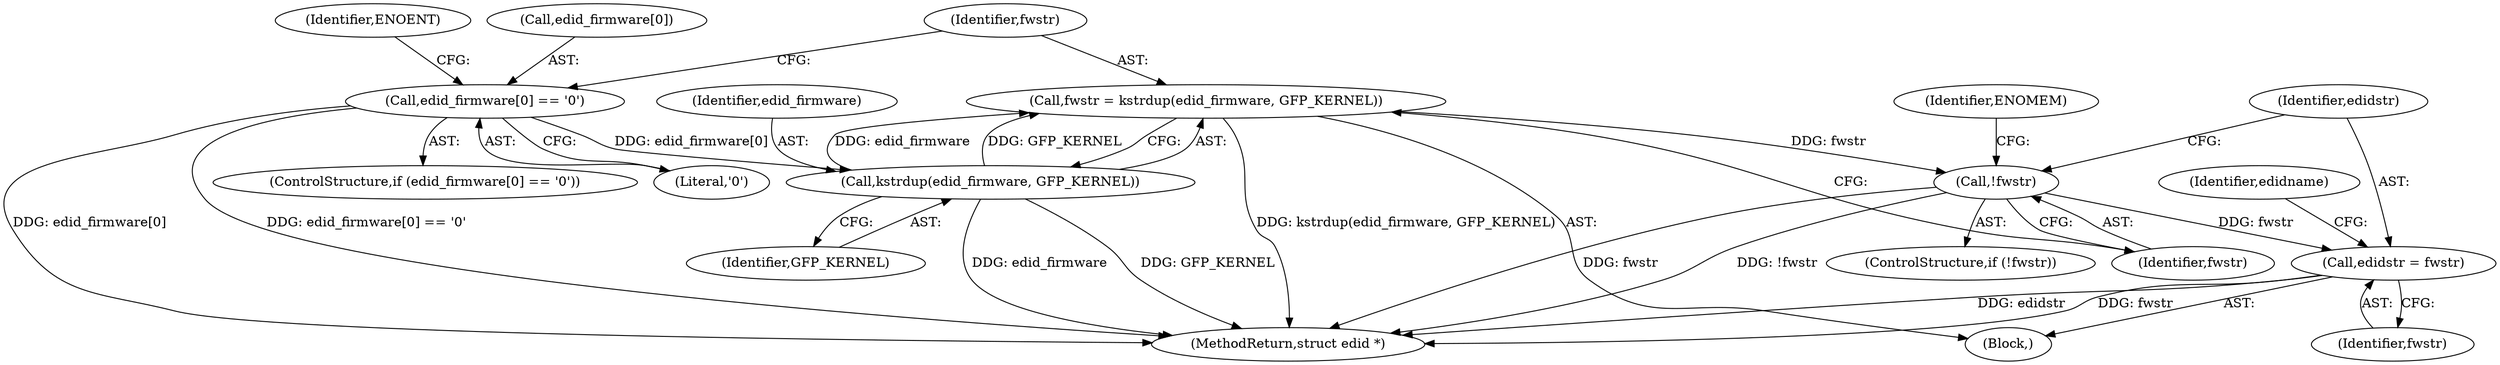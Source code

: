 digraph "0_drm_9f1f1a2dab38d4ce87a13565cf4dc1b73bef3a5f@API" {
"1000131" [label="(Call,fwstr = kstrdup(edid_firmware, GFP_KERNEL))"];
"1000133" [label="(Call,kstrdup(edid_firmware, GFP_KERNEL))"];
"1000122" [label="(Call,edid_firmware[0] == '\0')"];
"1000137" [label="(Call,!fwstr)"];
"1000143" [label="(Call,edidstr = fwstr)"];
"1000131" [label="(Call,fwstr = kstrdup(edid_firmware, GFP_KERNEL))"];
"1000133" [label="(Call,kstrdup(edid_firmware, GFP_KERNEL))"];
"1000104" [label="(Block,)"];
"1000132" [label="(Identifier,fwstr)"];
"1000135" [label="(Identifier,GFP_KERNEL)"];
"1000138" [label="(Identifier,fwstr)"];
"1000176" [label="(MethodReturn,struct edid *)"];
"1000145" [label="(Identifier,fwstr)"];
"1000130" [label="(Identifier,ENOENT)"];
"1000148" [label="(Identifier,edidname)"];
"1000143" [label="(Call,edidstr = fwstr)"];
"1000121" [label="(ControlStructure,if (edid_firmware[0] == '\0'))"];
"1000123" [label="(Call,edid_firmware[0])"];
"1000122" [label="(Call,edid_firmware[0] == '\0')"];
"1000134" [label="(Identifier,edid_firmware)"];
"1000137" [label="(Call,!fwstr)"];
"1000136" [label="(ControlStructure,if (!fwstr))"];
"1000144" [label="(Identifier,edidstr)"];
"1000126" [label="(Literal,'\0')"];
"1000142" [label="(Identifier,ENOMEM)"];
"1000131" -> "1000104"  [label="AST: "];
"1000131" -> "1000133"  [label="CFG: "];
"1000132" -> "1000131"  [label="AST: "];
"1000133" -> "1000131"  [label="AST: "];
"1000138" -> "1000131"  [label="CFG: "];
"1000131" -> "1000176"  [label="DDG: kstrdup(edid_firmware, GFP_KERNEL)"];
"1000133" -> "1000131"  [label="DDG: edid_firmware"];
"1000133" -> "1000131"  [label="DDG: GFP_KERNEL"];
"1000131" -> "1000137"  [label="DDG: fwstr"];
"1000133" -> "1000135"  [label="CFG: "];
"1000134" -> "1000133"  [label="AST: "];
"1000135" -> "1000133"  [label="AST: "];
"1000133" -> "1000176"  [label="DDG: edid_firmware"];
"1000133" -> "1000176"  [label="DDG: GFP_KERNEL"];
"1000122" -> "1000133"  [label="DDG: edid_firmware[0]"];
"1000122" -> "1000121"  [label="AST: "];
"1000122" -> "1000126"  [label="CFG: "];
"1000123" -> "1000122"  [label="AST: "];
"1000126" -> "1000122"  [label="AST: "];
"1000130" -> "1000122"  [label="CFG: "];
"1000132" -> "1000122"  [label="CFG: "];
"1000122" -> "1000176"  [label="DDG: edid_firmware[0]"];
"1000122" -> "1000176"  [label="DDG: edid_firmware[0] == '\0'"];
"1000137" -> "1000136"  [label="AST: "];
"1000137" -> "1000138"  [label="CFG: "];
"1000138" -> "1000137"  [label="AST: "];
"1000142" -> "1000137"  [label="CFG: "];
"1000144" -> "1000137"  [label="CFG: "];
"1000137" -> "1000176"  [label="DDG: fwstr"];
"1000137" -> "1000176"  [label="DDG: !fwstr"];
"1000137" -> "1000143"  [label="DDG: fwstr"];
"1000143" -> "1000104"  [label="AST: "];
"1000143" -> "1000145"  [label="CFG: "];
"1000144" -> "1000143"  [label="AST: "];
"1000145" -> "1000143"  [label="AST: "];
"1000148" -> "1000143"  [label="CFG: "];
"1000143" -> "1000176"  [label="DDG: edidstr"];
"1000143" -> "1000176"  [label="DDG: fwstr"];
}
